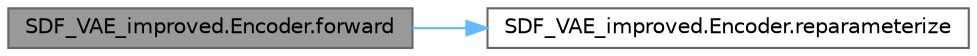 digraph "SDF_VAE_improved.Encoder.forward"
{
 // LATEX_PDF_SIZE
  bgcolor="transparent";
  edge [fontname=Helvetica,fontsize=10,labelfontname=Helvetica,labelfontsize=10];
  node [fontname=Helvetica,fontsize=10,shape=box,height=0.2,width=0.4];
  rankdir="LR";
  Node1 [id="Node000001",label="SDF_VAE_improved.Encoder.forward",height=0.2,width=0.4,color="gray40", fillcolor="grey60", style="filled", fontcolor="black",tooltip=" "];
  Node1 -> Node2 [id="edge1_Node000001_Node000002",color="steelblue1",style="solid",tooltip=" "];
  Node2 [id="Node000002",label="SDF_VAE_improved.Encoder.reparameterize",height=0.2,width=0.4,color="grey40", fillcolor="white", style="filled",URL="$class_s_d_f___v_a_e__improved_1_1_encoder.html#a7ca75436332aa7bf6cf88affc2cdd70a",tooltip=" "];
}
